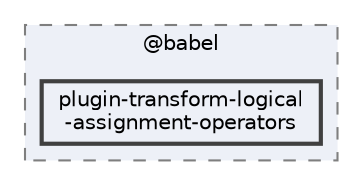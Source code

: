 digraph "pkiclassroomrescheduler/src/main/frontend/node_modules/@babel/plugin-transform-logical-assignment-operators"
{
 // LATEX_PDF_SIZE
  bgcolor="transparent";
  edge [fontname=Helvetica,fontsize=10,labelfontname=Helvetica,labelfontsize=10];
  node [fontname=Helvetica,fontsize=10,shape=box,height=0.2,width=0.4];
  compound=true
  subgraph clusterdir_bc8070c8b402176472541bb6f0cba6df {
    graph [ bgcolor="#edf0f7", pencolor="grey50", label="@babel", fontname=Helvetica,fontsize=10 style="filled,dashed", URL="dir_bc8070c8b402176472541bb6f0cba6df.html",tooltip=""]
  dir_a4b94686757ace193cc277ffe09af01d [label="plugin-transform-logical\l-assignment-operators", fillcolor="#edf0f7", color="grey25", style="filled,bold", URL="dir_a4b94686757ace193cc277ffe09af01d.html",tooltip=""];
  }
}
